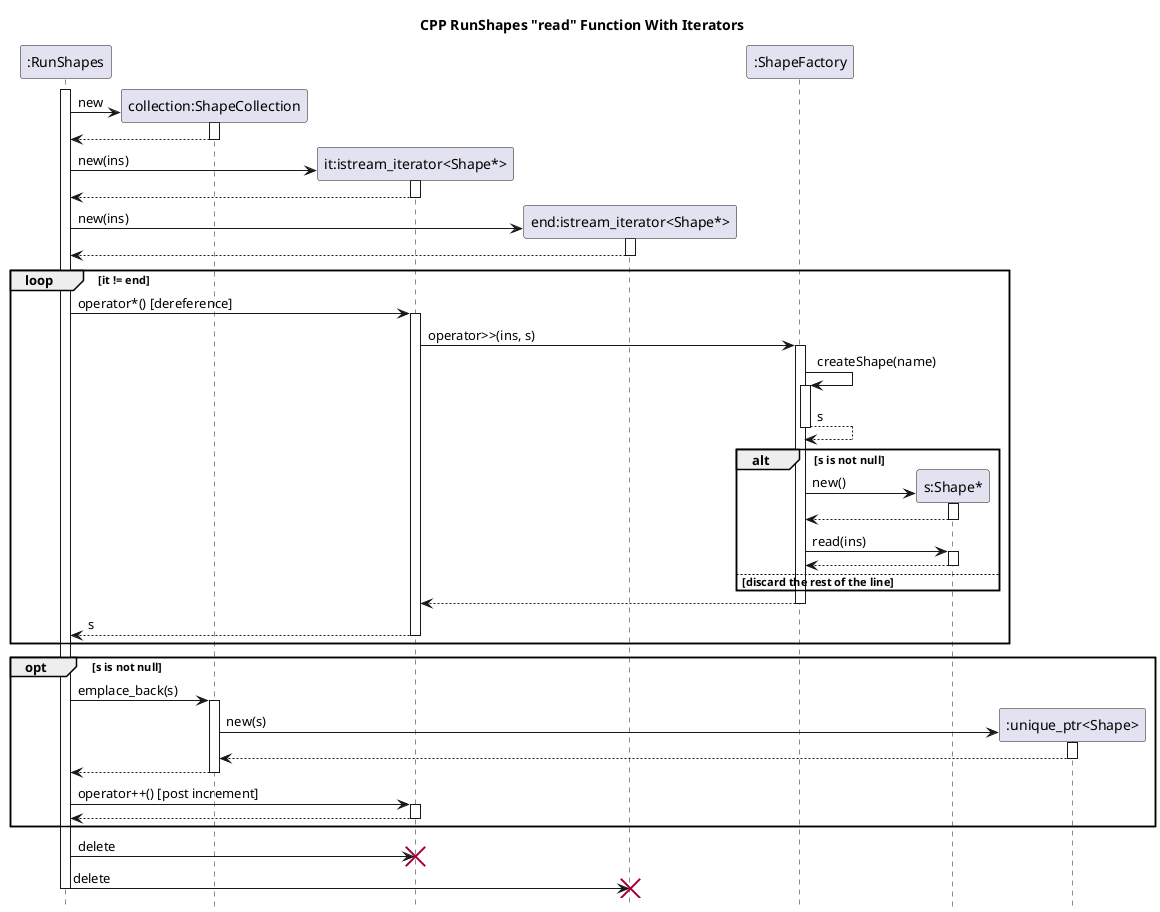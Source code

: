 @startuml
autoactivate on
hide footbox

title CPP RunShapes "read" Function With Iterators

participant ":RunShapes"

activate ":RunShapes"

create "collection:ShapeCollection"
":RunShapes" -> "collection:ShapeCollection": new
return

create "it:istream_iterator<Shape*>"
":RunShapes" -> "it:istream_iterator<Shape*>": new(ins)
return

create "end:istream_iterator<Shape*>"
":RunShapes" -> "end:istream_iterator<Shape*>": new(ins)
return

participant ":ShapeFactory"

loop it != end
":RunShapes" -> "it:istream_iterator<Shape*>": operator*() [dereference]
    "it:istream_iterator<Shape*>" -> ":ShapeFactory": operator>>(ins, s)
        ":ShapeFactory" -> ":ShapeFactory": createShape(name)
        return s
        alt s is not null
            create "s:Shape*"
            ":ShapeFactory" -> "s:Shape*": new()
            return
            ":ShapeFactory" -> "s:Shape*": read(ins)
            return
        else discard the rest of the line
        end
    return
return  s
end

opt s is not null
    ":RunShapes" -> "collection:ShapeCollection": emplace_back(s)
    create ":unique_ptr<Shape>"
        "collection:ShapeCollection" -> ":unique_ptr<Shape>": new(s)
        return
    return
    ":RunShapes" -> "it:istream_iterator<Shape*>": operator++() [post increment]
    return
end




":RunShapes" -> "it:istream_iterator<Shape*>" !!: delete
":RunShapes" -> "end:istream_iterator<Shape*>" !!: delete

deactivate ":RunShapes"

@enduml

